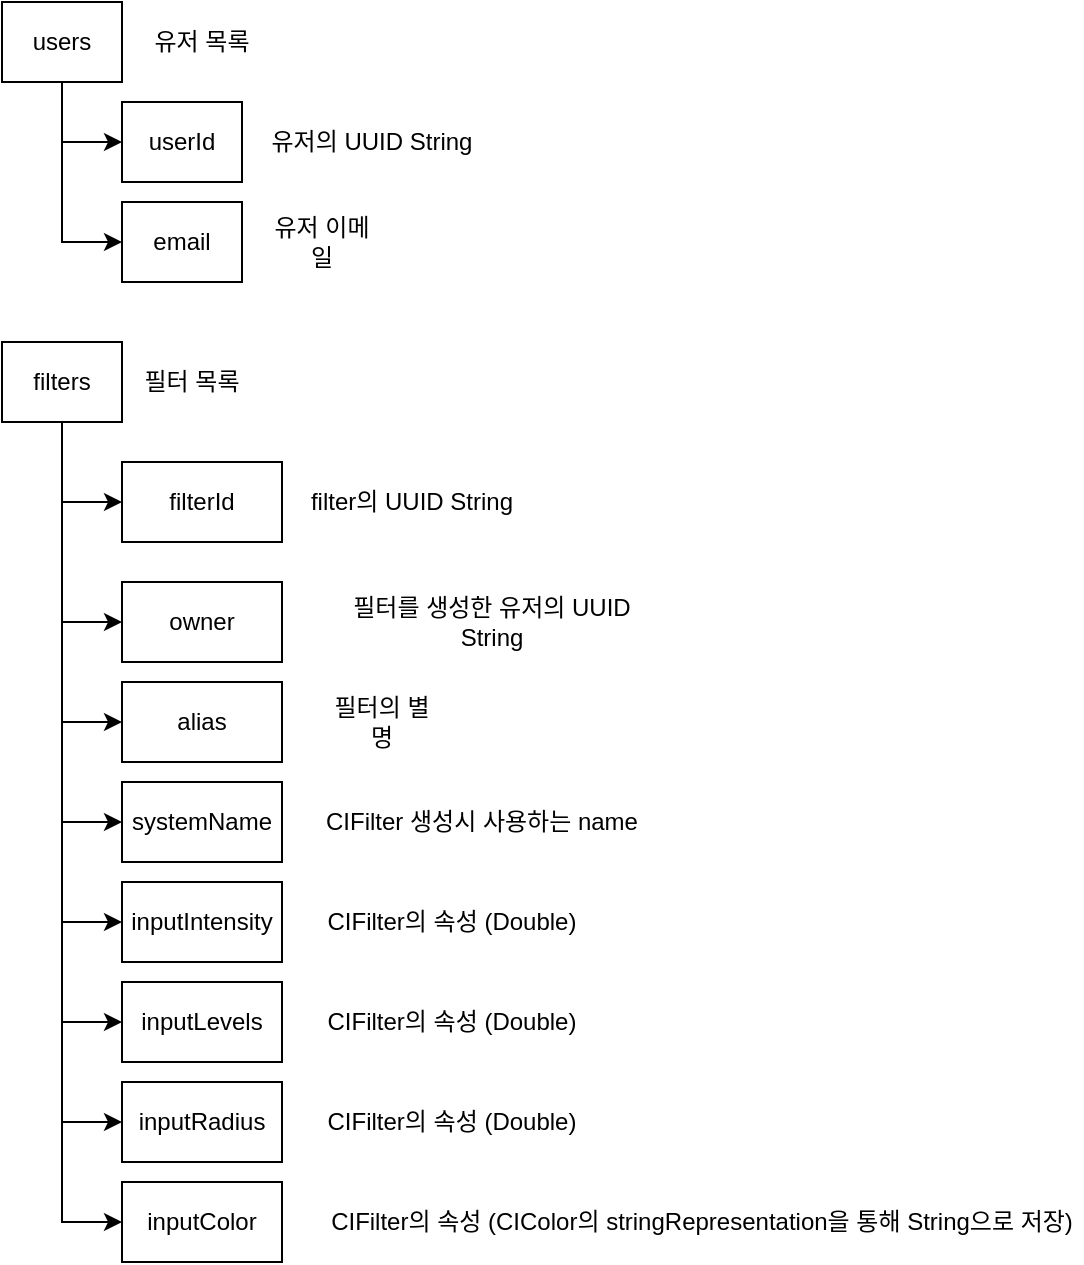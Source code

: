 <mxfile version="22.1.15" type="github">
  <diagram id="R2lEEEUBdFMjLlhIrx00" name="Page-1">
    <mxGraphModel dx="1434" dy="795" grid="1" gridSize="10" guides="1" tooltips="1" connect="1" arrows="1" fold="1" page="1" pageScale="1" pageWidth="850" pageHeight="1100" math="0" shadow="0" extFonts="Permanent Marker^https://fonts.googleapis.com/css?family=Permanent+Marker">
      <root>
        <mxCell id="0" />
        <mxCell id="1" parent="0" />
        <mxCell id="RtgioMKfse8DX8DaYKsL-73" style="edgeStyle=orthogonalEdgeStyle;rounded=0;orthogonalLoop=1;jettySize=auto;html=1;entryX=0;entryY=0.5;entryDx=0;entryDy=0;" parent="1" source="RtgioMKfse8DX8DaYKsL-49" target="RtgioMKfse8DX8DaYKsL-51" edge="1">
          <mxGeometry relative="1" as="geometry" />
        </mxCell>
        <mxCell id="MmhQboOBsJU7KOLaHAh9-3" style="edgeStyle=orthogonalEdgeStyle;rounded=0;orthogonalLoop=1;jettySize=auto;html=1;entryX=0;entryY=0.5;entryDx=0;entryDy=0;" edge="1" parent="1" source="RtgioMKfse8DX8DaYKsL-49" target="RtgioMKfse8DX8DaYKsL-52">
          <mxGeometry relative="1" as="geometry" />
        </mxCell>
        <mxCell id="RtgioMKfse8DX8DaYKsL-49" value="users" style="rounded=0;whiteSpace=wrap;html=1;" parent="1" vertex="1">
          <mxGeometry x="20" y="20" width="60" height="40" as="geometry" />
        </mxCell>
        <mxCell id="RtgioMKfse8DX8DaYKsL-51" value="userId" style="rounded=0;whiteSpace=wrap;html=1;" parent="1" vertex="1">
          <mxGeometry x="80" y="70" width="60" height="40" as="geometry" />
        </mxCell>
        <mxCell id="RtgioMKfse8DX8DaYKsL-52" value="email" style="rounded=0;whiteSpace=wrap;html=1;" parent="1" vertex="1">
          <mxGeometry x="80" y="120" width="60" height="40" as="geometry" />
        </mxCell>
        <mxCell id="RtgioMKfse8DX8DaYKsL-54" value="유저의 UUID String" style="text;html=1;strokeColor=none;fillColor=none;align=center;verticalAlign=middle;whiteSpace=wrap;rounded=0;" parent="1" vertex="1">
          <mxGeometry x="150" y="75" width="110" height="30" as="geometry" />
        </mxCell>
        <mxCell id="RtgioMKfse8DX8DaYKsL-84" value="유저 목록" style="text;html=1;strokeColor=none;fillColor=none;align=center;verticalAlign=middle;whiteSpace=wrap;rounded=0;" parent="1" vertex="1">
          <mxGeometry x="90" y="25" width="60" height="30" as="geometry" />
        </mxCell>
        <mxCell id="RtgioMKfse8DX8DaYKsL-85" value="유저 이메일" style="text;html=1;strokeColor=none;fillColor=none;align=center;verticalAlign=middle;whiteSpace=wrap;rounded=0;" parent="1" vertex="1">
          <mxGeometry x="150" y="125" width="60" height="30" as="geometry" />
        </mxCell>
        <mxCell id="8AirZVET5I4wOjXrs4ER-19" style="edgeStyle=orthogonalEdgeStyle;rounded=0;orthogonalLoop=1;jettySize=auto;html=1;exitX=0.5;exitY=1;exitDx=0;exitDy=0;entryX=0;entryY=0.5;entryDx=0;entryDy=0;" parent="1" source="8AirZVET5I4wOjXrs4ER-1" target="8AirZVET5I4wOjXrs4ER-2" edge="1">
          <mxGeometry relative="1" as="geometry" />
        </mxCell>
        <mxCell id="MmhQboOBsJU7KOLaHAh9-4" style="edgeStyle=orthogonalEdgeStyle;rounded=0;orthogonalLoop=1;jettySize=auto;html=1;entryX=0;entryY=0.5;entryDx=0;entryDy=0;" edge="1" parent="1" source="8AirZVET5I4wOjXrs4ER-1" target="8AirZVET5I4wOjXrs4ER-17">
          <mxGeometry relative="1" as="geometry" />
        </mxCell>
        <mxCell id="MmhQboOBsJU7KOLaHAh9-5" style="edgeStyle=orthogonalEdgeStyle;rounded=0;orthogonalLoop=1;jettySize=auto;html=1;entryX=0;entryY=0.5;entryDx=0;entryDy=0;" edge="1" parent="1" source="8AirZVET5I4wOjXrs4ER-1" target="8AirZVET5I4wOjXrs4ER-3">
          <mxGeometry relative="1" as="geometry" />
        </mxCell>
        <mxCell id="MmhQboOBsJU7KOLaHAh9-6" style="edgeStyle=orthogonalEdgeStyle;rounded=0;orthogonalLoop=1;jettySize=auto;html=1;entryX=0;entryY=0.5;entryDx=0;entryDy=0;" edge="1" parent="1" source="8AirZVET5I4wOjXrs4ER-1" target="8AirZVET5I4wOjXrs4ER-5">
          <mxGeometry relative="1" as="geometry" />
        </mxCell>
        <mxCell id="MmhQboOBsJU7KOLaHAh9-7" style="edgeStyle=orthogonalEdgeStyle;rounded=0;orthogonalLoop=1;jettySize=auto;html=1;entryX=0;entryY=0.5;entryDx=0;entryDy=0;" edge="1" parent="1" source="8AirZVET5I4wOjXrs4ER-1" target="8AirZVET5I4wOjXrs4ER-7">
          <mxGeometry relative="1" as="geometry" />
        </mxCell>
        <mxCell id="MmhQboOBsJU7KOLaHAh9-8" style="edgeStyle=orthogonalEdgeStyle;rounded=0;orthogonalLoop=1;jettySize=auto;html=1;entryX=0;entryY=0.5;entryDx=0;entryDy=0;" edge="1" parent="1" source="8AirZVET5I4wOjXrs4ER-1" target="8AirZVET5I4wOjXrs4ER-8">
          <mxGeometry relative="1" as="geometry" />
        </mxCell>
        <mxCell id="MmhQboOBsJU7KOLaHAh9-9" style="edgeStyle=orthogonalEdgeStyle;rounded=0;orthogonalLoop=1;jettySize=auto;html=1;entryX=0;entryY=0.5;entryDx=0;entryDy=0;" edge="1" parent="1" source="8AirZVET5I4wOjXrs4ER-1" target="8AirZVET5I4wOjXrs4ER-9">
          <mxGeometry relative="1" as="geometry" />
        </mxCell>
        <mxCell id="MmhQboOBsJU7KOLaHAh9-10" style="edgeStyle=orthogonalEdgeStyle;rounded=0;orthogonalLoop=1;jettySize=auto;html=1;entryX=0;entryY=0.5;entryDx=0;entryDy=0;" edge="1" parent="1" source="8AirZVET5I4wOjXrs4ER-1" target="8AirZVET5I4wOjXrs4ER-10">
          <mxGeometry relative="1" as="geometry" />
        </mxCell>
        <mxCell id="8AirZVET5I4wOjXrs4ER-1" value="filters" style="rounded=0;whiteSpace=wrap;html=1;" parent="1" vertex="1">
          <mxGeometry x="20" y="190" width="60" height="40" as="geometry" />
        </mxCell>
        <mxCell id="8AirZVET5I4wOjXrs4ER-2" value="filterId" style="rounded=0;whiteSpace=wrap;html=1;" parent="1" vertex="1">
          <mxGeometry x="80" y="250" width="80" height="40" as="geometry" />
        </mxCell>
        <mxCell id="8AirZVET5I4wOjXrs4ER-3" value="alias" style="rounded=0;whiteSpace=wrap;html=1;" parent="1" vertex="1">
          <mxGeometry x="80" y="360" width="80" height="40" as="geometry" />
        </mxCell>
        <mxCell id="8AirZVET5I4wOjXrs4ER-4" value="필터의 별명" style="text;html=1;strokeColor=none;fillColor=none;align=center;verticalAlign=middle;whiteSpace=wrap;rounded=0;" parent="1" vertex="1">
          <mxGeometry x="180" y="365" width="60" height="30" as="geometry" />
        </mxCell>
        <mxCell id="8AirZVET5I4wOjXrs4ER-5" value="systemName" style="rounded=0;whiteSpace=wrap;html=1;" parent="1" vertex="1">
          <mxGeometry x="80" y="410" width="80" height="40" as="geometry" />
        </mxCell>
        <mxCell id="8AirZVET5I4wOjXrs4ER-6" value="CIFilter 생성시 사용하는 name" style="text;html=1;strokeColor=none;fillColor=none;align=center;verticalAlign=middle;whiteSpace=wrap;rounded=0;" parent="1" vertex="1">
          <mxGeometry x="180" y="415" width="160" height="30" as="geometry" />
        </mxCell>
        <mxCell id="8AirZVET5I4wOjXrs4ER-7" value="inputIntensity" style="rounded=0;whiteSpace=wrap;html=1;" parent="1" vertex="1">
          <mxGeometry x="80" y="460" width="80" height="40" as="geometry" />
        </mxCell>
        <mxCell id="8AirZVET5I4wOjXrs4ER-8" value="inputLevels" style="rounded=0;whiteSpace=wrap;html=1;" parent="1" vertex="1">
          <mxGeometry x="80" y="510" width="80" height="40" as="geometry" />
        </mxCell>
        <mxCell id="8AirZVET5I4wOjXrs4ER-9" value="inputRadius" style="rounded=0;whiteSpace=wrap;html=1;" parent="1" vertex="1">
          <mxGeometry x="80" y="560" width="80" height="40" as="geometry" />
        </mxCell>
        <mxCell id="8AirZVET5I4wOjXrs4ER-10" value="inputColor" style="rounded=0;whiteSpace=wrap;html=1;" parent="1" vertex="1">
          <mxGeometry x="80" y="610" width="80" height="40" as="geometry" />
        </mxCell>
        <mxCell id="8AirZVET5I4wOjXrs4ER-11" value="CIFilter의 속성 (Double)" style="text;html=1;strokeColor=none;fillColor=none;align=center;verticalAlign=middle;whiteSpace=wrap;rounded=0;" parent="1" vertex="1">
          <mxGeometry x="180" y="465" width="130" height="30" as="geometry" />
        </mxCell>
        <mxCell id="8AirZVET5I4wOjXrs4ER-12" value="CIFilter의 속성 (CIColor의 stringRepresentation을 통해 String으로 저장)" style="text;html=1;strokeColor=none;fillColor=none;align=center;verticalAlign=middle;whiteSpace=wrap;rounded=0;" parent="1" vertex="1">
          <mxGeometry x="180" y="615" width="380" height="30" as="geometry" />
        </mxCell>
        <mxCell id="8AirZVET5I4wOjXrs4ER-13" value="CIFilter의 속성 (Double)" style="text;html=1;strokeColor=none;fillColor=none;align=center;verticalAlign=middle;whiteSpace=wrap;rounded=0;" parent="1" vertex="1">
          <mxGeometry x="180" y="515" width="130" height="30" as="geometry" />
        </mxCell>
        <mxCell id="8AirZVET5I4wOjXrs4ER-14" value="CIFilter의 속성 (Double)" style="text;html=1;strokeColor=none;fillColor=none;align=center;verticalAlign=middle;whiteSpace=wrap;rounded=0;" parent="1" vertex="1">
          <mxGeometry x="180" y="565" width="130" height="30" as="geometry" />
        </mxCell>
        <mxCell id="8AirZVET5I4wOjXrs4ER-15" value="필터 목록" style="text;html=1;strokeColor=none;fillColor=none;align=center;verticalAlign=middle;whiteSpace=wrap;rounded=0;" parent="1" vertex="1">
          <mxGeometry x="90" y="195" width="50" height="30" as="geometry" />
        </mxCell>
        <mxCell id="8AirZVET5I4wOjXrs4ER-16" value="filter의 UUID String" style="text;html=1;strokeColor=none;fillColor=none;align=center;verticalAlign=middle;whiteSpace=wrap;rounded=0;" parent="1" vertex="1">
          <mxGeometry x="170" y="255" width="110" height="30" as="geometry" />
        </mxCell>
        <mxCell id="8AirZVET5I4wOjXrs4ER-17" value="owner" style="rounded=0;whiteSpace=wrap;html=1;" parent="1" vertex="1">
          <mxGeometry x="80" y="310" width="80" height="40" as="geometry" />
        </mxCell>
        <mxCell id="8AirZVET5I4wOjXrs4ER-18" value="필터를 생성한 유저의 UUID String" style="text;html=1;strokeColor=none;fillColor=none;align=center;verticalAlign=middle;whiteSpace=wrap;rounded=0;" parent="1" vertex="1">
          <mxGeometry x="180" y="315" width="170" height="30" as="geometry" />
        </mxCell>
      </root>
    </mxGraphModel>
  </diagram>
</mxfile>
